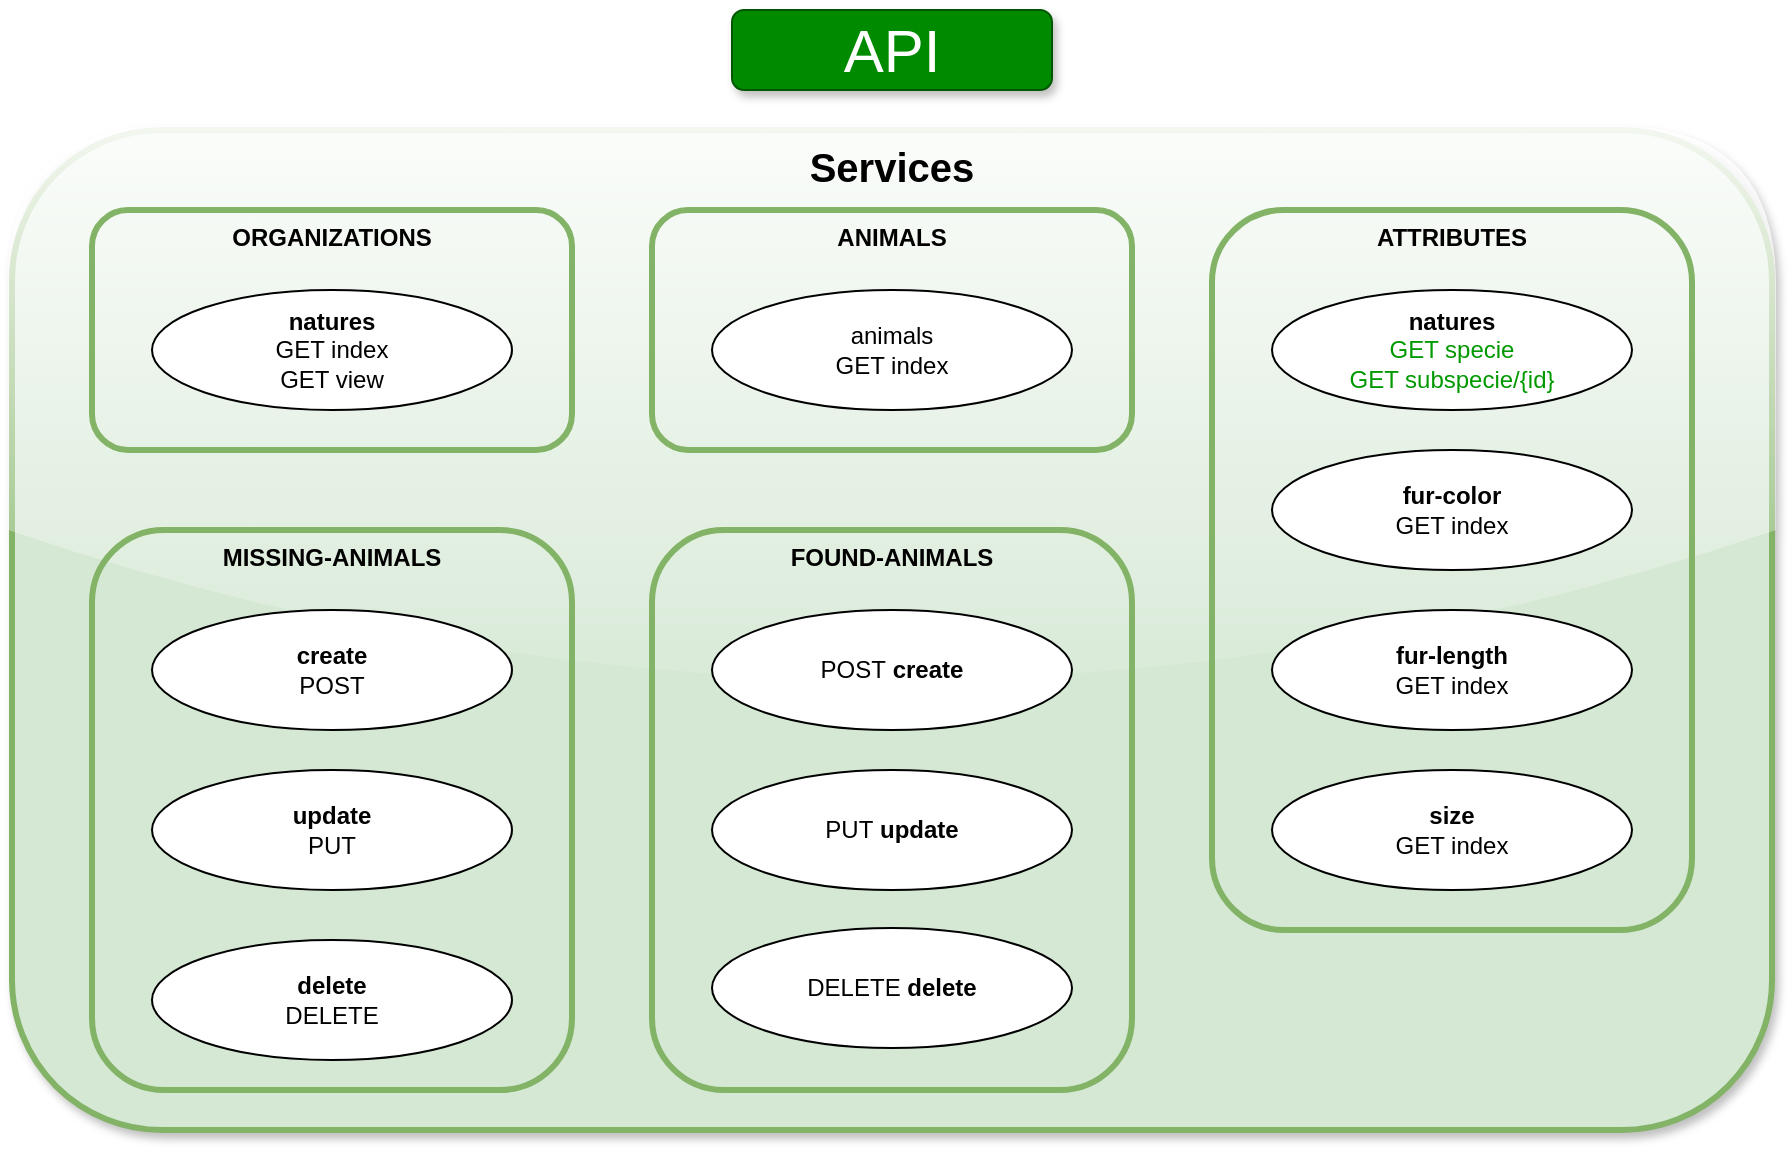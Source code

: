 <mxfile version="12.9.13" type="device"><diagram id="he8Y9W-l-CtBFMt19x_J" name="Page-1"><mxGraphModel dx="3076" dy="822" grid="1" gridSize="10" guides="1" tooltips="1" connect="1" arrows="1" fold="1" page="1" pageScale="1" pageWidth="827" pageHeight="1169" math="0" shadow="0"><root><mxCell id="0"/><mxCell id="1" parent="0"/><mxCell id="2PmF6Wx8AGMX61B_a49G-36" value="&lt;font style=&quot;font-size: 20px&quot;&gt;&lt;b&gt;Services&lt;/b&gt;&lt;/font&gt;" style="rounded=1;whiteSpace=wrap;html=1;strokeWidth=3;fillColor=#d5e8d4;verticalAlign=top;strokeColor=#82b366;glass=1;shadow=1;comic=0;" vertex="1" parent="1"><mxGeometry x="-1600" y="120" width="880" height="500" as="geometry"/></mxCell><mxCell id="2PmF6Wx8AGMX61B_a49G-19" value="&lt;b&gt;delete&lt;/b&gt;&lt;br&gt;DELETE" style="ellipse;whiteSpace=wrap;html=1;" vertex="1" parent="1"><mxGeometry x="-1530" y="525" width="180" height="60" as="geometry"/></mxCell><mxCell id="2PmF6Wx8AGMX61B_a49G-32" value="" style="group" vertex="1" connectable="0" parent="1"><mxGeometry x="-1280" y="160" width="240" height="120" as="geometry"/></mxCell><mxCell id="2PmF6Wx8AGMX61B_a49G-5" value="&lt;b&gt;ANIMALS&lt;/b&gt;" style="rounded=1;whiteSpace=wrap;html=1;fillColor=none;strokeColor=#82b366;strokeWidth=3;verticalAlign=top;" vertex="1" parent="2PmF6Wx8AGMX61B_a49G-32"><mxGeometry width="240" height="120" as="geometry"/></mxCell><mxCell id="2PmF6Wx8AGMX61B_a49G-6" value="animals&lt;br&gt;GET index" style="ellipse;whiteSpace=wrap;html=1;" vertex="1" parent="2PmF6Wx8AGMX61B_a49G-32"><mxGeometry x="30" y="40" width="180" height="60" as="geometry"/></mxCell><mxCell id="2PmF6Wx8AGMX61B_a49G-33" value="" style="group" vertex="1" connectable="0" parent="1"><mxGeometry x="-1560" y="160" width="240" height="120" as="geometry"/></mxCell><mxCell id="2PmF6Wx8AGMX61B_a49G-10" value="&lt;b&gt;ORGANIZATIONS&lt;/b&gt;" style="rounded=1;whiteSpace=wrap;html=1;fillColor=none;strokeColor=#82b366;strokeWidth=3;verticalAlign=top;" vertex="1" parent="2PmF6Wx8AGMX61B_a49G-33"><mxGeometry width="240" height="120" as="geometry"/></mxCell><mxCell id="2PmF6Wx8AGMX61B_a49G-11" value="&lt;b&gt;natures&lt;/b&gt;&lt;br&gt;GET index&lt;br&gt;GET view" style="ellipse;whiteSpace=wrap;html=1;" vertex="1" parent="2PmF6Wx8AGMX61B_a49G-33"><mxGeometry x="30" y="40" width="180" height="60" as="geometry"/></mxCell><mxCell id="2PmF6Wx8AGMX61B_a49G-35" value="" style="group" vertex="1" connectable="0" parent="1"><mxGeometry x="-1000" y="160" width="240" height="360" as="geometry"/></mxCell><mxCell id="2PmF6Wx8AGMX61B_a49G-4" value="&lt;b&gt;ATTRIBUTES&lt;/b&gt;" style="rounded=1;whiteSpace=wrap;html=1;fillColor=none;strokeColor=#82b366;strokeWidth=3;verticalAlign=top;" vertex="1" parent="2PmF6Wx8AGMX61B_a49G-35"><mxGeometry width="240" height="360" as="geometry"/></mxCell><mxCell id="mVnvOwqQ0oPWE1HxIpxo-1" value="&lt;b&gt;natures&lt;/b&gt;&lt;br&gt;&lt;font color=&quot;#009900&quot;&gt;GET specie&lt;/font&gt;&lt;br&gt;&lt;font color=&quot;#009900&quot;&gt;GET subspecie/{id}&lt;/font&gt;" style="ellipse;whiteSpace=wrap;html=1;" parent="2PmF6Wx8AGMX61B_a49G-35" vertex="1"><mxGeometry x="30" y="40" width="180" height="60" as="geometry"/></mxCell><mxCell id="2PmF6Wx8AGMX61B_a49G-1" value="&lt;b&gt;fur-length&lt;/b&gt;&lt;br&gt;GET index" style="ellipse;whiteSpace=wrap;html=1;" vertex="1" parent="2PmF6Wx8AGMX61B_a49G-35"><mxGeometry x="30" y="200" width="180" height="60" as="geometry"/></mxCell><mxCell id="2PmF6Wx8AGMX61B_a49G-2" value="&lt;b&gt;fur-color&lt;/b&gt;&lt;br&gt;GET index" style="ellipse;whiteSpace=wrap;html=1;" vertex="1" parent="2PmF6Wx8AGMX61B_a49G-35"><mxGeometry x="30" y="120" width="180" height="60" as="geometry"/></mxCell><mxCell id="2PmF6Wx8AGMX61B_a49G-3" value="&lt;b&gt;size&lt;/b&gt;&lt;br&gt;GET index" style="ellipse;whiteSpace=wrap;html=1;" vertex="1" parent="2PmF6Wx8AGMX61B_a49G-35"><mxGeometry x="30" y="280" width="180" height="60" as="geometry"/></mxCell><mxCell id="2PmF6Wx8AGMX61B_a49G-37" value="API" style="text;html=1;strokeColor=#005700;fillColor=#008a00;align=center;verticalAlign=middle;whiteSpace=wrap;rounded=1;fontSize=30;glass=0;shadow=1;comic=0;fontColor=#ffffff;" vertex="1" parent="1"><mxGeometry x="-1240" y="60" width="160" height="40" as="geometry"/></mxCell><mxCell id="2PmF6Wx8AGMX61B_a49G-39" value="" style="group" vertex="1" connectable="0" parent="1"><mxGeometry x="-1280" y="320" width="240" height="280" as="geometry"/></mxCell><mxCell id="2PmF6Wx8AGMX61B_a49G-22" value="&lt;b&gt;FOUND-ANIMALS&lt;/b&gt;" style="rounded=1;whiteSpace=wrap;html=1;fillColor=none;strokeColor=#82b366;strokeWidth=3;verticalAlign=top;" vertex="1" parent="2PmF6Wx8AGMX61B_a49G-39"><mxGeometry width="240" height="280" as="geometry"/></mxCell><mxCell id="2PmF6Wx8AGMX61B_a49G-27" value="POST&amp;nbsp;&lt;b&gt;create&lt;/b&gt;" style="ellipse;whiteSpace=wrap;html=1;" vertex="1" parent="2PmF6Wx8AGMX61B_a49G-39"><mxGeometry x="30" y="40" width="180" height="60" as="geometry"/></mxCell><mxCell id="2PmF6Wx8AGMX61B_a49G-28" value="DELETE&amp;nbsp;&lt;b&gt;delete&lt;/b&gt;" style="ellipse;whiteSpace=wrap;html=1;" vertex="1" parent="2PmF6Wx8AGMX61B_a49G-39"><mxGeometry x="30" y="199" width="180" height="60" as="geometry"/></mxCell><mxCell id="2PmF6Wx8AGMX61B_a49G-29" value="PUT&amp;nbsp;&lt;b&gt;update&lt;/b&gt;" style="ellipse;whiteSpace=wrap;html=1;" vertex="1" parent="2PmF6Wx8AGMX61B_a49G-39"><mxGeometry x="30" y="120" width="180" height="60" as="geometry"/></mxCell><mxCell id="2PmF6Wx8AGMX61B_a49G-41" value="" style="group" vertex="1" connectable="0" parent="1"><mxGeometry x="-1560" y="320" width="240" height="280" as="geometry"/></mxCell><mxCell id="2PmF6Wx8AGMX61B_a49G-17" value="&lt;b&gt;MISSING-ANIMALS&lt;/b&gt;" style="rounded=1;whiteSpace=wrap;html=1;fillColor=none;strokeColor=#82b366;strokeWidth=3;verticalAlign=top;" vertex="1" parent="2PmF6Wx8AGMX61B_a49G-41"><mxGeometry width="240" height="280" as="geometry"/></mxCell><mxCell id="2PmF6Wx8AGMX61B_a49G-18" value="&lt;b&gt;create&lt;/b&gt;&lt;br&gt;POST" style="ellipse;whiteSpace=wrap;html=1;" vertex="1" parent="2PmF6Wx8AGMX61B_a49G-41"><mxGeometry x="30" y="40" width="180" height="60" as="geometry"/></mxCell><mxCell id="2PmF6Wx8AGMX61B_a49G-20" value="&lt;b&gt;update&lt;/b&gt;&lt;br&gt;PUT" style="ellipse;whiteSpace=wrap;html=1;" vertex="1" parent="2PmF6Wx8AGMX61B_a49G-41"><mxGeometry x="30" y="120" width="180" height="60" as="geometry"/></mxCell></root></mxGraphModel></diagram></mxfile>